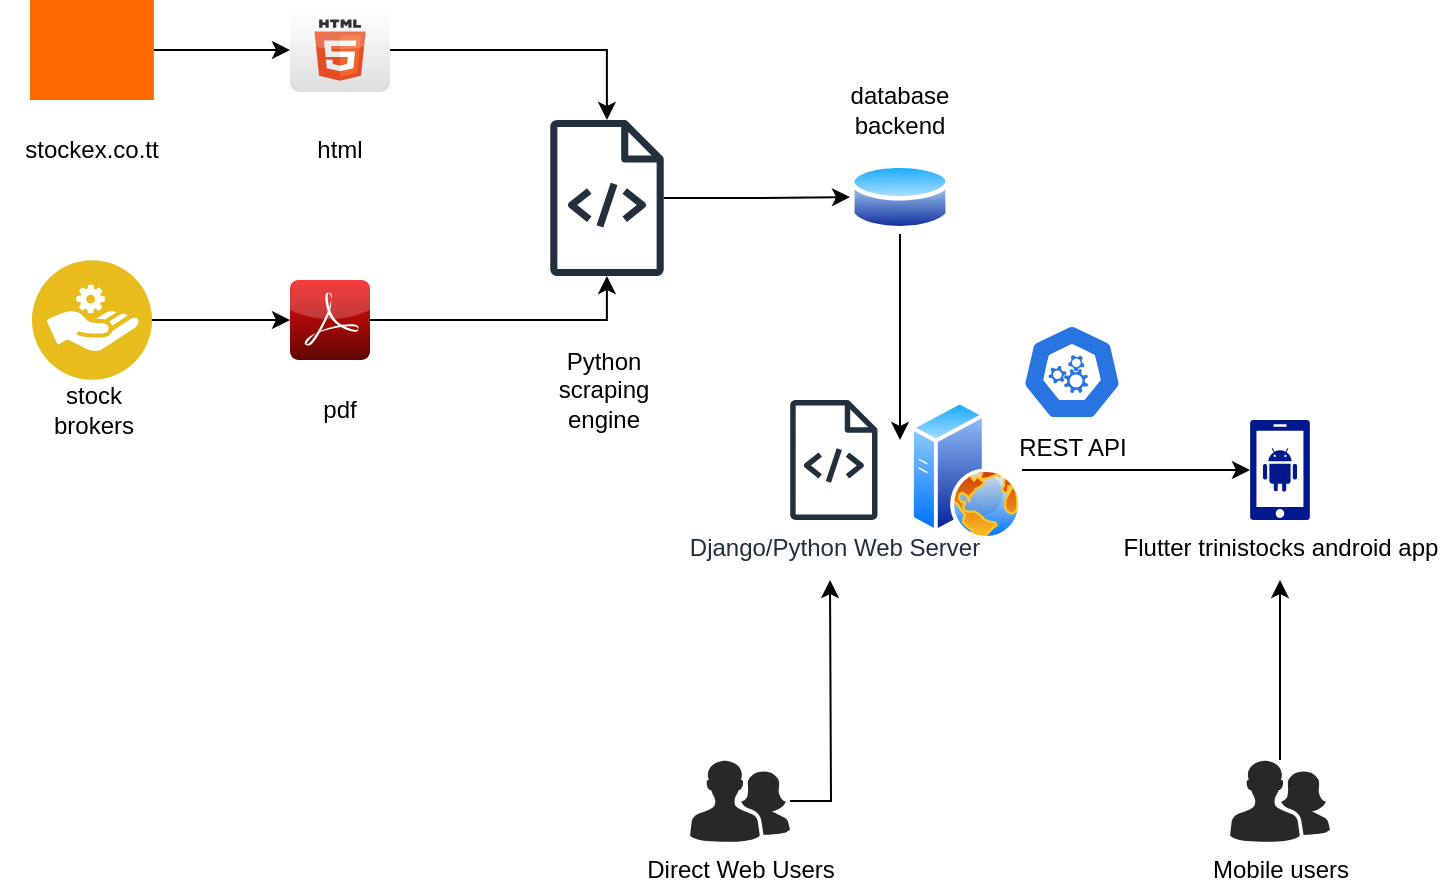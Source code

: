 <mxfile version="26.1.3">
  <diagram name="Page-1" id="_eMm7pWItOFnzwJXLDLG">
    <mxGraphModel dx="1348" dy="795" grid="1" gridSize="10" guides="1" tooltips="1" connect="1" arrows="1" fold="1" page="1" pageScale="1" pageWidth="850" pageHeight="1100" math="0" shadow="0">
      <root>
        <mxCell id="0" />
        <mxCell id="1" parent="0" />
        <mxCell id="XHY7hnecB-F_qs28Gb8j-6" style="edgeStyle=orthogonalEdgeStyle;rounded=0;orthogonalLoop=1;jettySize=auto;html=1;" edge="1" parent="1" source="XHY7hnecB-F_qs28Gb8j-1" target="XHY7hnecB-F_qs28Gb8j-5">
          <mxGeometry relative="1" as="geometry" />
        </mxCell>
        <mxCell id="XHY7hnecB-F_qs28Gb8j-1" value="" style="points=[];aspect=fixed;html=1;align=center;shadow=0;dashed=0;fillColor=#FF6A00;strokeColor=none;shape=mxgraph.alibaba_cloud.domain_and_website;" vertex="1" parent="1">
          <mxGeometry x="120" y="170" width="61.96" height="50" as="geometry" />
        </mxCell>
        <mxCell id="XHY7hnecB-F_qs28Gb8j-2" value="stockex.co.tt" style="text;html=1;align=center;verticalAlign=middle;whiteSpace=wrap;rounded=0;" vertex="1" parent="1">
          <mxGeometry x="105.98" y="230" width="90" height="30" as="geometry" />
        </mxCell>
        <mxCell id="XHY7hnecB-F_qs28Gb8j-9" style="edgeStyle=orthogonalEdgeStyle;rounded=0;orthogonalLoop=1;jettySize=auto;html=1;" edge="1" parent="1" source="XHY7hnecB-F_qs28Gb8j-3" target="XHY7hnecB-F_qs28Gb8j-7">
          <mxGeometry relative="1" as="geometry" />
        </mxCell>
        <mxCell id="XHY7hnecB-F_qs28Gb8j-3" value="" style="image;aspect=fixed;perimeter=ellipsePerimeter;html=1;align=center;shadow=0;dashed=0;fontColor=#4277BB;labelBackgroundColor=default;fontSize=12;spacingTop=3;image=img/lib/ibm/applications/service_broker.svg;" vertex="1" parent="1">
          <mxGeometry x="120.98" y="300" width="60" height="60" as="geometry" />
        </mxCell>
        <mxCell id="XHY7hnecB-F_qs28Gb8j-4" value="stock brokers" style="text;html=1;align=center;verticalAlign=middle;whiteSpace=wrap;rounded=0;" vertex="1" parent="1">
          <mxGeometry x="122" y="360" width="60" height="30" as="geometry" />
        </mxCell>
        <mxCell id="XHY7hnecB-F_qs28Gb8j-12" style="edgeStyle=orthogonalEdgeStyle;rounded=0;orthogonalLoop=1;jettySize=auto;html=1;" edge="1" parent="1" source="XHY7hnecB-F_qs28Gb8j-5" target="XHY7hnecB-F_qs28Gb8j-11">
          <mxGeometry relative="1" as="geometry" />
        </mxCell>
        <mxCell id="XHY7hnecB-F_qs28Gb8j-5" value="" style="dashed=0;outlineConnect=0;html=1;align=center;labelPosition=center;verticalLabelPosition=bottom;verticalAlign=top;shape=mxgraph.webicons.html5;gradientColor=#DFDEDE" vertex="1" parent="1">
          <mxGeometry x="250" y="174" width="50" height="42" as="geometry" />
        </mxCell>
        <mxCell id="XHY7hnecB-F_qs28Gb8j-13" style="edgeStyle=orthogonalEdgeStyle;rounded=0;orthogonalLoop=1;jettySize=auto;html=1;" edge="1" parent="1" source="XHY7hnecB-F_qs28Gb8j-7" target="XHY7hnecB-F_qs28Gb8j-11">
          <mxGeometry relative="1" as="geometry" />
        </mxCell>
        <mxCell id="XHY7hnecB-F_qs28Gb8j-7" value="" style="dashed=0;outlineConnect=0;html=1;align=center;labelPosition=center;verticalLabelPosition=bottom;verticalAlign=top;shape=mxgraph.webicons.adobe_pdf;fillColor=#F40C0C;gradientColor=#610603" vertex="1" parent="1">
          <mxGeometry x="250" y="310" width="40" height="40" as="geometry" />
        </mxCell>
        <mxCell id="XHY7hnecB-F_qs28Gb8j-8" value="html" style="text;html=1;align=center;verticalAlign=middle;whiteSpace=wrap;rounded=0;" vertex="1" parent="1">
          <mxGeometry x="245" y="230" width="60" height="30" as="geometry" />
        </mxCell>
        <mxCell id="XHY7hnecB-F_qs28Gb8j-10" value="pdf" style="text;html=1;align=center;verticalAlign=middle;whiteSpace=wrap;rounded=0;" vertex="1" parent="1">
          <mxGeometry x="245" y="360" width="60" height="30" as="geometry" />
        </mxCell>
        <mxCell id="XHY7hnecB-F_qs28Gb8j-11" value="" style="sketch=0;outlineConnect=0;fontColor=#232F3E;gradientColor=none;fillColor=#232F3D;strokeColor=none;dashed=0;verticalLabelPosition=bottom;verticalAlign=top;align=center;html=1;fontSize=12;fontStyle=0;aspect=fixed;pointerEvents=1;shape=mxgraph.aws4.source_code;" vertex="1" parent="1">
          <mxGeometry x="380" y="230" width="57" height="78" as="geometry" />
        </mxCell>
        <mxCell id="XHY7hnecB-F_qs28Gb8j-14" value="Python scraping engine" style="text;html=1;align=center;verticalAlign=middle;whiteSpace=wrap;rounded=0;" vertex="1" parent="1">
          <mxGeometry x="377" y="340" width="60" height="50" as="geometry" />
        </mxCell>
        <mxCell id="XHY7hnecB-F_qs28Gb8j-22" style="edgeStyle=orthogonalEdgeStyle;rounded=0;orthogonalLoop=1;jettySize=auto;html=1;" edge="1" parent="1" source="XHY7hnecB-F_qs28Gb8j-16">
          <mxGeometry relative="1" as="geometry">
            <mxPoint x="555" y="390" as="targetPoint" />
          </mxGeometry>
        </mxCell>
        <mxCell id="XHY7hnecB-F_qs28Gb8j-16" value="" style="image;aspect=fixed;perimeter=ellipsePerimeter;html=1;align=center;shadow=0;dashed=0;spacingTop=3;image=img/lib/active_directory/database.svg;" vertex="1" parent="1">
          <mxGeometry x="530" y="250" width="50" height="37" as="geometry" />
        </mxCell>
        <mxCell id="XHY7hnecB-F_qs28Gb8j-17" style="edgeStyle=orthogonalEdgeStyle;rounded=0;orthogonalLoop=1;jettySize=auto;html=1;entryX=0;entryY=0.5;entryDx=0;entryDy=0;" edge="1" parent="1" source="XHY7hnecB-F_qs28Gb8j-11" target="XHY7hnecB-F_qs28Gb8j-16">
          <mxGeometry relative="1" as="geometry" />
        </mxCell>
        <mxCell id="XHY7hnecB-F_qs28Gb8j-18" value="database backend" style="text;html=1;align=center;verticalAlign=middle;whiteSpace=wrap;rounded=0;" vertex="1" parent="1">
          <mxGeometry x="525" y="200" width="60" height="50" as="geometry" />
        </mxCell>
        <mxCell id="XHY7hnecB-F_qs28Gb8j-24" style="edgeStyle=orthogonalEdgeStyle;rounded=0;orthogonalLoop=1;jettySize=auto;html=1;" edge="1" parent="1" source="XHY7hnecB-F_qs28Gb8j-20" target="XHY7hnecB-F_qs28Gb8j-23">
          <mxGeometry relative="1" as="geometry" />
        </mxCell>
        <mxCell id="XHY7hnecB-F_qs28Gb8j-20" value="" style="image;aspect=fixed;perimeter=ellipsePerimeter;html=1;align=center;shadow=0;dashed=0;spacingTop=3;image=img/lib/active_directory/web_server.svg;" vertex="1" parent="1">
          <mxGeometry x="560" y="370" width="56" height="70" as="geometry" />
        </mxCell>
        <mxCell id="XHY7hnecB-F_qs28Gb8j-21" value="Django/Python Web Server" style="sketch=0;outlineConnect=0;fontColor=#232F3E;gradientColor=none;fillColor=#232F3D;strokeColor=none;dashed=0;verticalLabelPosition=bottom;verticalAlign=top;align=center;html=1;fontSize=12;fontStyle=0;aspect=fixed;pointerEvents=1;shape=mxgraph.aws4.source_code;" vertex="1" parent="1">
          <mxGeometry x="500" y="370" width="43.85" height="60" as="geometry" />
        </mxCell>
        <mxCell id="XHY7hnecB-F_qs28Gb8j-23" value="Flutter trinistocks android app" style="sketch=0;aspect=fixed;pointerEvents=1;shadow=0;dashed=0;html=1;strokeColor=none;labelPosition=center;verticalLabelPosition=bottom;verticalAlign=top;align=center;fillColor=#00188D;shape=mxgraph.mscae.enterprise.android_phone" vertex="1" parent="1">
          <mxGeometry x="730" y="380" width="30" height="50" as="geometry" />
        </mxCell>
        <mxCell id="XHY7hnecB-F_qs28Gb8j-25" value="REST API" style="aspect=fixed;sketch=0;html=1;dashed=0;whitespace=wrap;verticalLabelPosition=bottom;verticalAlign=top;fillColor=#2875E2;strokeColor=#ffffff;points=[[0.005,0.63,0],[0.1,0.2,0],[0.9,0.2,0],[0.5,0,0],[0.995,0.63,0],[0.72,0.99,0],[0.5,1,0],[0.28,0.99,0]];shape=mxgraph.kubernetes.icon2;prIcon=api" vertex="1" parent="1">
          <mxGeometry x="616" y="332" width="50" height="48" as="geometry" />
        </mxCell>
        <mxCell id="XHY7hnecB-F_qs28Gb8j-27" style="edgeStyle=orthogonalEdgeStyle;rounded=0;orthogonalLoop=1;jettySize=auto;html=1;" edge="1" parent="1" source="XHY7hnecB-F_qs28Gb8j-26">
          <mxGeometry relative="1" as="geometry">
            <mxPoint x="520" y="460" as="targetPoint" />
          </mxGeometry>
        </mxCell>
        <mxCell id="XHY7hnecB-F_qs28Gb8j-26" value="Direct Web Users" style="verticalLabelPosition=bottom;sketch=0;html=1;fillColor=#282828;strokeColor=none;verticalAlign=top;pointerEvents=1;align=center;shape=mxgraph.cisco_safe.people_places_things_icons.icon2;" vertex="1" parent="1">
          <mxGeometry x="450" y="550" width="50" height="41" as="geometry" />
        </mxCell>
        <mxCell id="XHY7hnecB-F_qs28Gb8j-30" style="edgeStyle=orthogonalEdgeStyle;rounded=0;orthogonalLoop=1;jettySize=auto;html=1;" edge="1" parent="1" source="XHY7hnecB-F_qs28Gb8j-28">
          <mxGeometry relative="1" as="geometry">
            <mxPoint x="745" y="460" as="targetPoint" />
          </mxGeometry>
        </mxCell>
        <mxCell id="XHY7hnecB-F_qs28Gb8j-28" value="Mobile users" style="verticalLabelPosition=bottom;sketch=0;html=1;fillColor=#282828;strokeColor=none;verticalAlign=top;pointerEvents=1;align=center;shape=mxgraph.cisco_safe.people_places_things_icons.icon2;" vertex="1" parent="1">
          <mxGeometry x="720" y="550" width="50" height="41" as="geometry" />
        </mxCell>
      </root>
    </mxGraphModel>
  </diagram>
</mxfile>
